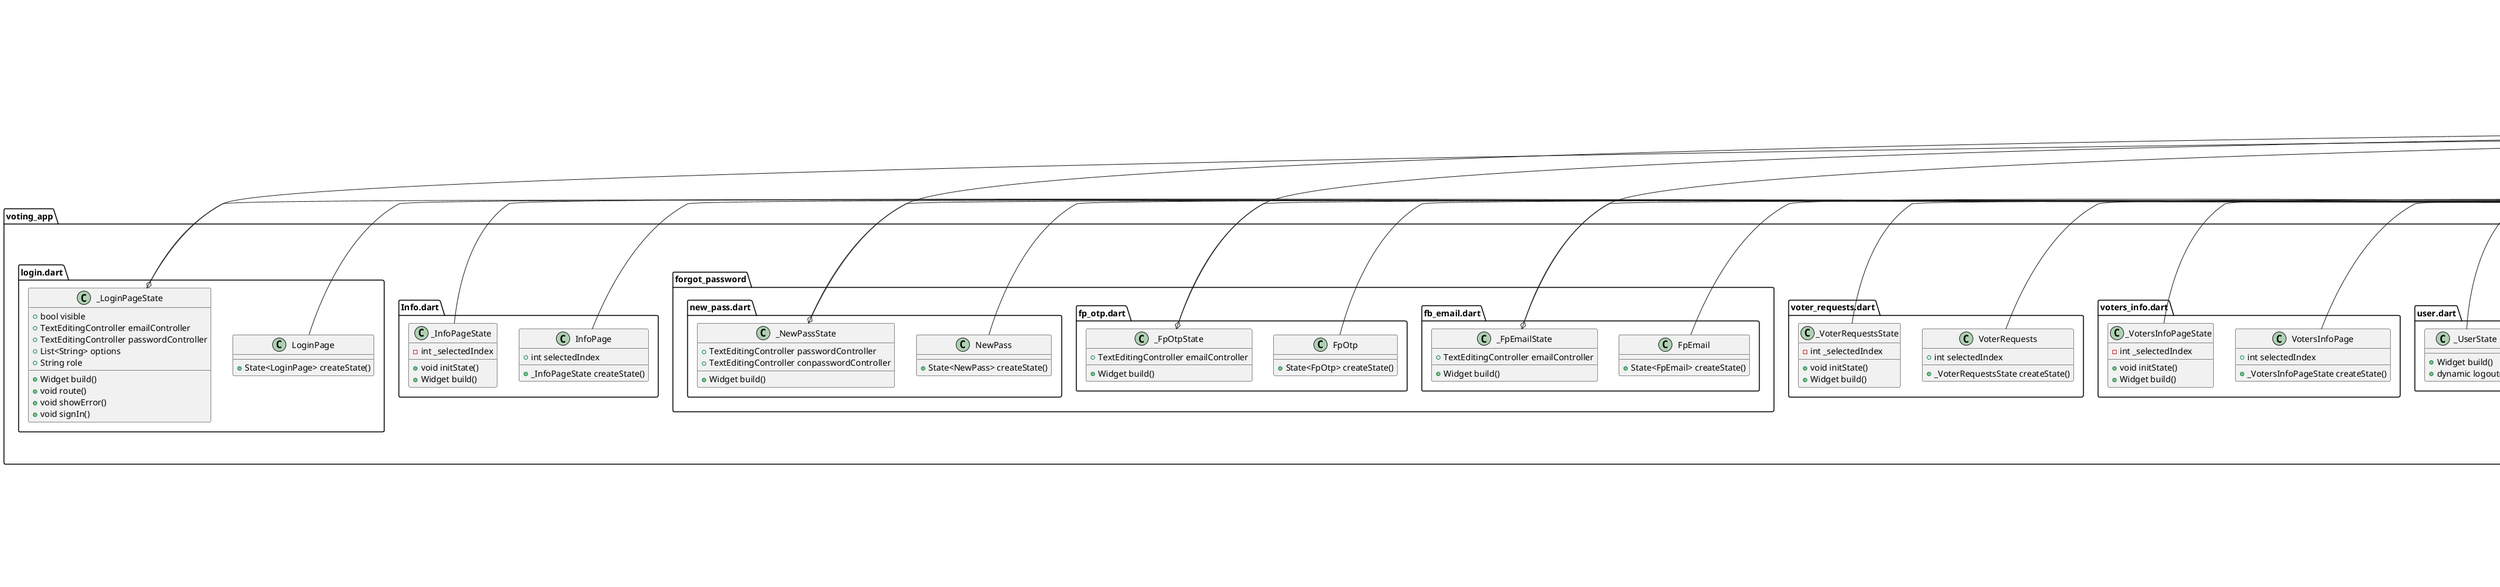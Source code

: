 @startuml
set namespaceSeparator ::

class "voting_app::admin::admin_dash.dart::AdminDash" {
  +int selectedIndex
  +_AdminDashState createState()
}

"flutter::src::widgets::framework.dart::StatefulWidget" <|-- "voting_app::admin::admin_dash.dart::AdminDash"

class "voting_app::admin::admin_dash.dart::_AdminDashState" {
  -int _selectedIndex
  +void initState()
  +Widget build()
}

"flutter::src::widgets::framework.dart::State" <|-- "voting_app::admin::admin_dash.dart::_AdminDashState"

class "voting_app::admin::admin_nav.dart::NavBar" {
  +int currentIndex
  +void Function(int) onTap
  -void _onNavTap()
  +Widget build()
}

"voting_app::admin::admin_nav.dart::NavBar" o-- "null::void Function(int)"
"flutter::src::widgets::framework.dart::StatelessWidget" <|-- "voting_app::admin::admin_nav.dart::NavBar"

class "voting_app::admin::admin_profile.dart::ProfilePage" {
  +int selectedIndex
  +_ProfilePageState createState()
}

"flutter::src::widgets::framework.dart::StatefulWidget" <|-- "voting_app::admin::admin_profile.dart::ProfilePage"

class "voting_app::admin::admin_profile.dart::_ProfilePageState" {
  -int _selectedIndex
  +void initState()
  +Widget build()
}

"flutter::src::widgets::framework.dart::State" <|-- "voting_app::admin::admin_profile.dart::_ProfilePageState"

class "voting_app::admin::admin_tools.dart::AdminTools" {
  +dynamic createOfficerAccount()
}

class "voting_app::admin::officer_reg.dart::OfficerReg" {
  +_OfficerRegState createState()
}

"flutter::src::widgets::framework.dart::StatefulWidget" <|-- "voting_app::admin::officer_reg.dart::OfficerReg"

class "voting_app::admin::officer_reg.dart::_OfficerRegState" {
  +TextEditingController officerIdController
  +TextEditingController nameController
  +TextEditingController passwordController
  +TextEditingController emailController
  +TextEditingController countryController
  +TextEditingController confirmPassController
  -int _selectedIndex
  -void _onNavItemTapped()
  +Widget build()
}

"voting_app::admin::officer_reg.dart::_OfficerRegState" o-- "flutter::src::widgets::editable_text.dart::TextEditingController"
"flutter::src::widgets::framework.dart::State" <|-- "voting_app::admin::officer_reg.dart::_OfficerRegState"

class "voting_app::admin::remove_user.dart::RemoveUser" {
  +_RemoveUserState createState()
}

"flutter::src::widgets::framework.dart::StatefulWidget" <|-- "voting_app::admin::remove_user.dart::RemoveUser"

class "voting_app::admin::remove_user.dart::_RemoveUserState" {
  -int _selectedIndex
  +TextEditingController userIdController
  +TextEditingController emailController
  -void _onNavItemTapped()
  +Widget build()
}

"voting_app::admin::remove_user.dart::_RemoveUserState" o-- "flutter::src::widgets::editable_text.dart::TextEditingController"
"flutter::src::widgets::framework.dart::State" <|-- "voting_app::admin::remove_user.dart::_RemoveUserState"

class "voting_app::admin::stats.dart::Stats" {
  +int selectedIndex
  +_StatsState createState()
}

"flutter::src::widgets::framework.dart::StatefulWidget" <|-- "voting_app::admin::stats.dart::Stats"

class "voting_app::admin::stats.dart::_StatsState" {
  -int _selectedIndex
  +void initState()
  +Widget build()
}

"flutter::src::widgets::framework.dart::State" <|-- "voting_app::admin::stats.dart::_StatsState"

class "voting_app::admin::view_result_ad.dart::ViewResultAd" {
  +int selectedIndex
  +_ViewResultAdState createState()
}

"flutter::src::widgets::framework.dart::StatefulWidget" <|-- "voting_app::admin::view_result_ad.dart::ViewResultAd"

class "voting_app::admin::view_result_ad.dart::_ViewResultAdState" {
  -int _selectedIndex
  +void initState()
  +Widget build()
}

"flutter::src::widgets::framework.dart::State" <|-- "voting_app::admin::view_result_ad.dart::_ViewResultAdState"

class "voting_app::components::my_button.dart::MyButton" {
  +dynamic Function()? onTap
  +Widget build()
}

"voting_app::components::my_button.dart::MyButton" o-- "null::dynamic Function()"
"flutter::src::widgets::framework.dart::StatelessWidget" <|-- "voting_app::components::my_button.dart::MyButton"

class "voting_app::components::my_textfield.dart::MyTextfield" {
  +TextEditingController controller
  +String hintText
  +bool obscureText
  +Widget build()
}

"voting_app::components::my_textfield.dart::MyTextfield" o-- "flutter::src::widgets::editable_text.dart::TextEditingController"
"flutter::src::widgets::framework.dart::StatelessWidget" <|-- "voting_app::components::my_textfield.dart::MyTextfield"

class "voting_app::dialogs.dart::CustomDialog" {
  {static} +dynamic showDialogBox()
}

class "voting_app::firebase_options.dart::DefaultFirebaseOptions" {
  {static} +FirebaseOptions web
  {static} +FirebaseOptions android
  {static} +FirebaseOptions ios
  {static} +FirebaseOptions macos
  {static} +FirebaseOptions windows
  {static} +FirebaseOptions currentPlatform
}

"voting_app::firebase_options.dart::DefaultFirebaseOptions" o-- "firebase_core_platform_interface::firebase_core_platform_interface.dart::FirebaseOptions"

class "voting_app::forgot_password::fb_email.dart::FpEmail" {
  +State<FpEmail> createState()
}

"flutter::src::widgets::framework.dart::StatefulWidget" <|-- "voting_app::forgot_password::fb_email.dart::FpEmail"

class "voting_app::forgot_password::fb_email.dart::_FpEmailState" {
  +TextEditingController emailController
  +Widget build()
}

"voting_app::forgot_password::fb_email.dart::_FpEmailState" o-- "flutter::src::widgets::editable_text.dart::TextEditingController"
"flutter::src::widgets::framework.dart::State" <|-- "voting_app::forgot_password::fb_email.dart::_FpEmailState"

class "voting_app::forgot_password::fp_otp.dart::FpOtp" {
  +State<FpOtp> createState()
}

"flutter::src::widgets::framework.dart::StatefulWidget" <|-- "voting_app::forgot_password::fp_otp.dart::FpOtp"

class "voting_app::forgot_password::fp_otp.dart::_FpOtpState" {
  +TextEditingController emailController
  +Widget build()
}

"voting_app::forgot_password::fp_otp.dart::_FpOtpState" o-- "flutter::src::widgets::editable_text.dart::TextEditingController"
"flutter::src::widgets::framework.dart::State" <|-- "voting_app::forgot_password::fp_otp.dart::_FpOtpState"

class "voting_app::forgot_password::new_pass.dart::NewPass" {
  +State<NewPass> createState()
}

"flutter::src::widgets::framework.dart::StatefulWidget" <|-- "voting_app::forgot_password::new_pass.dart::NewPass"

class "voting_app::forgot_password::new_pass.dart::_NewPassState" {
  +TextEditingController passwordController
  +TextEditingController conpasswordController
  +Widget build()
}

"voting_app::forgot_password::new_pass.dart::_NewPassState" o-- "flutter::src::widgets::editable_text.dart::TextEditingController"
"flutter::src::widgets::framework.dart::State" <|-- "voting_app::forgot_password::new_pass.dart::_NewPassState"

class "voting_app::Info.dart::InfoPage" {
  +int selectedIndex
  +_InfoPageState createState()
}

"flutter::src::widgets::framework.dart::StatefulWidget" <|-- "voting_app::Info.dart::InfoPage"

class "voting_app::Info.dart::_InfoPageState" {
  -int _selectedIndex
  +void initState()
  +Widget build()
}

"flutter::src::widgets::framework.dart::State" <|-- "voting_app::Info.dart::_InfoPageState"

class "voting_app::login.dart::LoginPage" {
  +State<LoginPage> createState()
}

"flutter::src::widgets::framework.dart::StatefulWidget" <|-- "voting_app::login.dart::LoginPage"

class "voting_app::login.dart::_LoginPageState" {
  +bool visible
  +TextEditingController emailController
  +TextEditingController passwordController
  +List<String> options
  +String role
  +Widget build()
  +void route()
  +void showError()
  +void signIn()
}

"voting_app::login.dart::_LoginPageState" o-- "flutter::src::widgets::editable_text.dart::TextEditingController"
"flutter::src::widgets::framework.dart::State" <|-- "voting_app::login.dart::_LoginPageState"

class "voting_app::main.dart::MyApp" {
  +_MyAppState createState()
}

"flutter::src::widgets::framework.dart::StatefulWidget" <|-- "voting_app::main.dart::MyApp"

class "voting_app::main.dart::_MyAppState" {
  +Widget build()
}

"flutter::src::widgets::framework.dart::State" <|-- "voting_app::main.dart::_MyAppState"

class "voting_app::officer::create_election.dart::CreateElection" {
  +int selectedIndex
  +_CreateElectionState createState()
}

"flutter::src::widgets::framework.dart::StatefulWidget" <|-- "voting_app::officer::create_election.dart::CreateElection"

class "voting_app::officer::create_election.dart::_CreateElectionState" {
  -int _selectedIndex
  +TextEditingController electionNameController
  +List<Map<String, dynamic>> options
  -void _onNavItemTapped()
  +Widget build()
  +Widget buildOptionRow()
}

"voting_app::officer::create_election.dart::_CreateElectionState" o-- "flutter::src::widgets::editable_text.dart::TextEditingController"
"flutter::src::widgets::framework.dart::State" <|-- "voting_app::officer::create_election.dart::_CreateElectionState"

class "voting_app::officer::details_off.dart::DetailsPage" {
  +int selectedIndex
  +_DetailsPageState createState()
}

"flutter::src::widgets::framework.dart::StatefulWidget" <|-- "voting_app::officer::details_off.dart::DetailsPage"

class "voting_app::officer::details_off.dart::_DetailsPageState" {
  -int _selectedIndex
  +void initState()
  +Widget build()
}

"flutter::src::widgets::framework.dart::State" <|-- "voting_app::officer::details_off.dart::_DetailsPageState"

class "voting_app::officer::officer_dashboard.dart::Officer" {
  +int selectedIndex
  +State<Officer> createState()
}

"flutter::src::widgets::framework.dart::StatefulWidget" <|-- "voting_app::officer::officer_dashboard.dart::Officer"

class "voting_app::officer::officer_dashboard.dart::_OfficerState" {
  -int _selectedIndex
  +void initState()
  +Widget build()
}

"flutter::src::widgets::framework.dart::State" <|-- "voting_app::officer::officer_dashboard.dart::_OfficerState"

class "voting_app::officer::officer_nav.dart::NavbarOff" {
  +int currentIndex
  +void Function(int) onTap
  -void _onNavTap()
  +Widget build()
}

"voting_app::officer::officer_nav.dart::NavbarOff" o-- "null::void Function(int)"
"flutter::src::widgets::framework.dart::StatelessWidget" <|-- "voting_app::officer::officer_nav.dart::NavbarOff"

class "voting_app::officer::officer_profile.dart::Profile" {
  +int selectedIndex
  +_ProfileState createState()
}

"flutter::src::widgets::framework.dart::StatefulWidget" <|-- "voting_app::officer::officer_profile.dart::Profile"

class "voting_app::officer::officer_profile.dart::_ProfileState" {
  -int _selectedIndex
  +void initState()
  +Widget build()
}

"flutter::src::widgets::framework.dart::State" <|-- "voting_app::officer::officer_profile.dart::_ProfileState"

class "voting_app::officer::view_result_off.dart::ViewResult" {
  +int selectedIndex
  +_ViewResultState createState()
}

"flutter::src::widgets::framework.dart::StatefulWidget" <|-- "voting_app::officer::view_result_off.dart::ViewResult"

class "voting_app::officer::view_result_off.dart::_ViewResultState" {
  -int _selectedIndex
  +List<Map<String, dynamic>> results
  +void initState()
  +Widget build()
}

"flutter::src::widgets::framework.dart::State" <|-- "voting_app::officer::view_result_off.dart::_ViewResultState"

class "voting_app::officers_info.dart::OfficersInfoPage" {
  +int selectedIndex
  +_OfficersInfoPageState createState()
}

"flutter::src::widgets::framework.dart::StatefulWidget" <|-- "voting_app::officers_info.dart::OfficersInfoPage"

class "voting_app::officers_info.dart::_OfficersInfoPageState" {
  -int _selectedIndex
  +void initState()
  +Widget build()
}

"flutter::src::widgets::framework.dart::State" <|-- "voting_app::officers_info.dart::_OfficersInfoPageState"

class "voting_app::signup.dart::SignUp" {
  +_SignUpState createState()
}

"flutter::src::widgets::framework.dart::StatefulWidget" <|-- "voting_app::signup.dart::SignUp"

class "voting_app::signup.dart::_SignUpState" {
  +bool showProgress
  -FirebaseAuth _auth
  +TextEditingController emailController
  +TextEditingController passwordController
  +TextEditingController confirmpassController
  +TextEditingController usernameController
  +TextEditingController countryController
  +List<String> options
  +String role
  +Widget build()
  +void signUp()
  +void postDetailsToFirestore()
}

"voting_app::signup.dart::_SignUpState" o-- "firebase_auth::firebase_auth.dart::FirebaseAuth"
"voting_app::signup.dart::_SignUpState" o-- "flutter::src::widgets::editable_text.dart::TextEditingController"
"flutter::src::widgets::framework.dart::State" <|-- "voting_app::signup.dart::_SignUpState"

class "voting_app::splash.dart::Splash" {
  +Widget build()
}

"flutter::src::widgets::framework.dart::StatelessWidget" <|-- "voting_app::splash.dart::Splash"

class "voting_app::user.dart::User" {
  +State<User> createState()
}

"flutter::src::widgets::framework.dart::StatefulWidget" <|-- "voting_app::user.dart::User"

class "voting_app::user.dart::_UserState" {
  +Widget build()
  +dynamic logout()
}

"flutter::src::widgets::framework.dart::State" <|-- "voting_app::user.dart::_UserState"

class "voting_app::voters_info.dart::VotersInfoPage" {
  +int selectedIndex
  +_VotersInfoPageState createState()
}

"flutter::src::widgets::framework.dart::StatefulWidget" <|-- "voting_app::voters_info.dart::VotersInfoPage"

class "voting_app::voters_info.dart::_VotersInfoPageState" {
  -int _selectedIndex
  +void initState()
  +Widget build()
}

"flutter::src::widgets::framework.dart::State" <|-- "voting_app::voters_info.dart::_VotersInfoPageState"

class "voting_app::voter_requests.dart::VoterRequests" {
  +int selectedIndex
  +_VoterRequestsState createState()
}

"flutter::src::widgets::framework.dart::StatefulWidget" <|-- "voting_app::voter_requests.dart::VoterRequests"

class "voting_app::voter_requests.dart::_VoterRequestsState" {
  -int _selectedIndex
  +void initState()
  +Widget build()
}

"flutter::src::widgets::framework.dart::State" <|-- "voting_app::voter_requests.dart::_VoterRequestsState"


@enduml